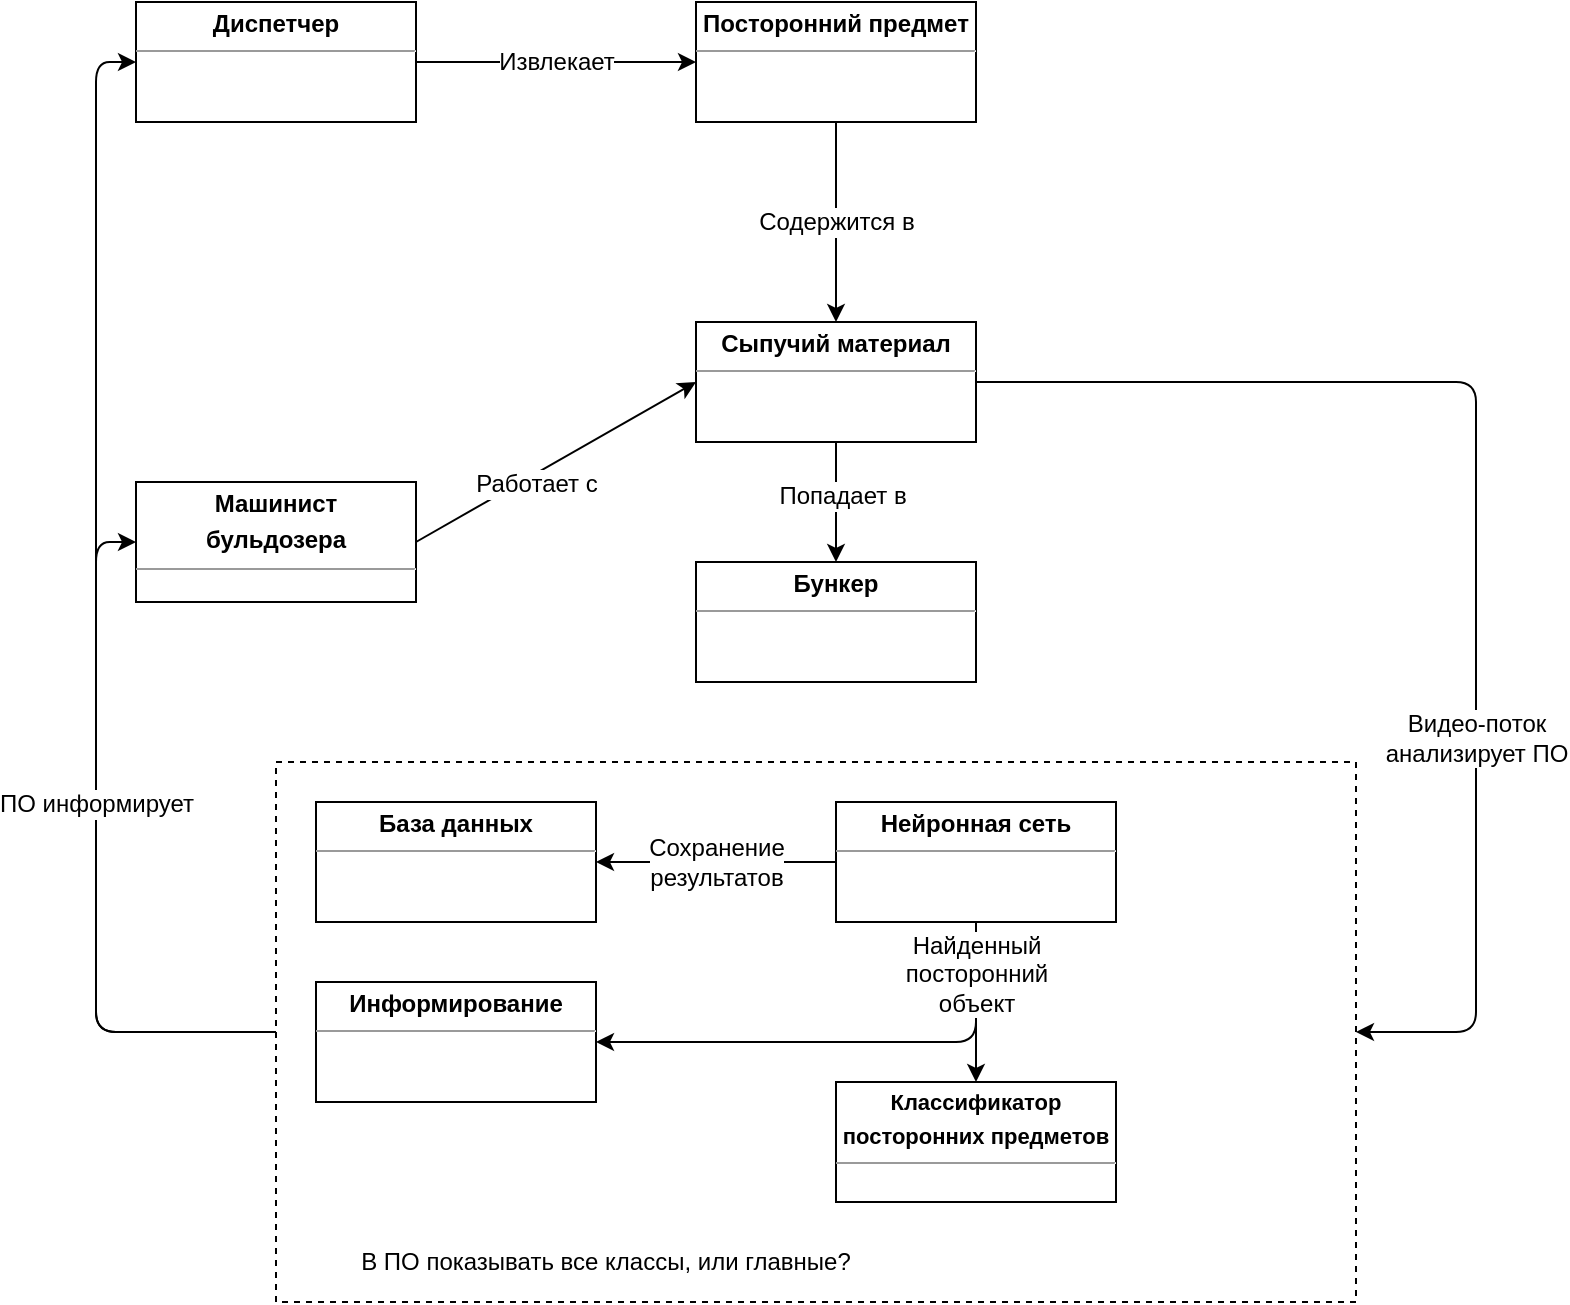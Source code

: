 <mxfile version="12.1.0" type="github" pages="1"><diagram id="3WTgnAl6Fsw7S3e-3any" name="Page-1"><mxGraphModel dx="1851" dy="568" grid="1" gridSize="10" guides="1" tooltips="1" connect="1" arrows="1" fold="1" page="1" pageScale="1" pageWidth="827" pageHeight="1169" math="0" shadow="0"><root><mxCell id="0"/><mxCell id="1" parent="0"/><mxCell id="F6H5KoVCKVOEPwMbqLrb-2" value="&lt;p style=&quot;margin: 0px ; margin-top: 4px ; text-align: center&quot;&gt;&lt;b&gt;Диспетчер&lt;/b&gt;&lt;/p&gt;&lt;hr size=&quot;1&quot;&gt;&lt;div style=&quot;height: 2px&quot;&gt;&lt;/div&gt;" style="verticalAlign=top;align=left;overflow=fill;fontSize=12;fontFamily=Helvetica;html=1;" parent="1" vertex="1"><mxGeometry x="40" y="40" width="140" height="60" as="geometry"/></mxCell><mxCell id="F6H5KoVCKVOEPwMbqLrb-3" value="&lt;p style=&quot;margin: 0px ; margin-top: 4px ; text-align: center&quot;&gt;&lt;b&gt;Машинист&lt;/b&gt;&lt;/p&gt;&lt;p style=&quot;margin: 0px ; margin-top: 4px ; text-align: center&quot;&gt;&lt;b&gt;бульдозера&lt;/b&gt;&lt;/p&gt;&lt;hr size=&quot;1&quot;&gt;&lt;div style=&quot;height: 2px&quot;&gt;&lt;/div&gt;" style="verticalAlign=top;align=left;overflow=fill;fontSize=12;fontFamily=Helvetica;html=1;" parent="1" vertex="1"><mxGeometry x="40" y="280" width="140" height="60" as="geometry"/></mxCell><mxCell id="F6H5KoVCKVOEPwMbqLrb-4" value="&lt;p style=&quot;margin: 0px ; margin-top: 4px ; text-align: center&quot;&gt;&lt;b&gt;Бункер&lt;/b&gt;&lt;/p&gt;&lt;hr size=&quot;1&quot;&gt;&lt;div style=&quot;height: 2px&quot;&gt;&lt;/div&gt;" style="verticalAlign=top;align=left;overflow=fill;fontSize=12;fontFamily=Helvetica;html=1;" parent="1" vertex="1"><mxGeometry x="320" y="320" width="140" height="60" as="geometry"/></mxCell><mxCell id="F6H5KoVCKVOEPwMbqLrb-5" value="&lt;p style=&quot;margin: 0px ; margin-top: 4px ; text-align: center&quot;&gt;&lt;b&gt;Посторонний предмет&lt;/b&gt;&lt;/p&gt;&lt;hr size=&quot;1&quot;&gt;&lt;div style=&quot;height: 2px&quot;&gt;&lt;/div&gt;" style="verticalAlign=top;align=left;overflow=fill;fontSize=12;fontFamily=Helvetica;html=1;" parent="1" vertex="1"><mxGeometry x="320" y="40" width="140" height="60" as="geometry"/></mxCell><mxCell id="F6H5KoVCKVOEPwMbqLrb-6" value="&lt;p style=&quot;margin: 0px ; margin-top: 4px ; text-align: center&quot;&gt;&lt;b&gt;Сыпучий материал&lt;/b&gt;&lt;/p&gt;&lt;hr size=&quot;1&quot;&gt;&lt;div style=&quot;height: 2px&quot;&gt;&lt;/div&gt;" style="verticalAlign=top;align=left;overflow=fill;fontSize=12;fontFamily=Helvetica;html=1;" parent="1" vertex="1"><mxGeometry x="320" y="200" width="140" height="60" as="geometry"/></mxCell><mxCell id="F6H5KoVCKVOEPwMbqLrb-12" value="" style="endArrow=classic;html=1;exitX=0.5;exitY=1;exitDx=0;exitDy=0;entryX=0.5;entryY=0;entryDx=0;entryDy=0;" parent="1" source="F6H5KoVCKVOEPwMbqLrb-5" target="F6H5KoVCKVOEPwMbqLrb-6" edge="1"><mxGeometry width="50" height="50" relative="1" as="geometry"><mxPoint x="470" y="210" as="sourcePoint"/><mxPoint x="520" y="160" as="targetPoint"/></mxGeometry></mxCell><mxCell id="F6H5KoVCKVOEPwMbqLrb-13" value="Содержится в" style="text;html=1;resizable=0;points=[];align=center;verticalAlign=middle;labelBackgroundColor=#ffffff;" parent="F6H5KoVCKVOEPwMbqLrb-12" vertex="1" connectable="0"><mxGeometry x="0.31" y="4" relative="1" as="geometry"><mxPoint x="-4" y="-16" as="offset"/></mxGeometry></mxCell><mxCell id="F6H5KoVCKVOEPwMbqLrb-14" value="" style="endArrow=classic;html=1;exitX=0.5;exitY=1;exitDx=0;exitDy=0;entryX=0.5;entryY=0;entryDx=0;entryDy=0;" parent="1" source="F6H5KoVCKVOEPwMbqLrb-6" target="F6H5KoVCKVOEPwMbqLrb-4" edge="1"><mxGeometry width="50" height="50" relative="1" as="geometry"><mxPoint x="300" y="330" as="sourcePoint"/><mxPoint x="350" y="280" as="targetPoint"/></mxGeometry></mxCell><mxCell id="F6H5KoVCKVOEPwMbqLrb-15" value="Попадает в" style="text;html=1;resizable=0;points=[];align=center;verticalAlign=middle;labelBackgroundColor=#ffffff;" parent="F6H5KoVCKVOEPwMbqLrb-14" vertex="1" connectable="0"><mxGeometry x="-0.5" y="3" relative="1" as="geometry"><mxPoint x="-0.5" y="11.5" as="offset"/></mxGeometry></mxCell><mxCell id="F6H5KoVCKVOEPwMbqLrb-18" value="" style="endArrow=classic;html=1;exitX=1;exitY=0.5;exitDx=0;exitDy=0;entryX=0;entryY=0.5;entryDx=0;entryDy=0;" parent="1" source="F6H5KoVCKVOEPwMbqLrb-3" target="F6H5KoVCKVOEPwMbqLrb-6" edge="1"><mxGeometry width="50" height="50" relative="1" as="geometry"><mxPoint x="300" y="150" as="sourcePoint"/><mxPoint x="350" y="100" as="targetPoint"/></mxGeometry></mxCell><mxCell id="F6H5KoVCKVOEPwMbqLrb-19" value="Работает с" style="text;html=1;resizable=0;points=[];align=center;verticalAlign=middle;labelBackgroundColor=#ffffff;" parent="F6H5KoVCKVOEPwMbqLrb-18" vertex="1" connectable="0"><mxGeometry x="-0.263" y="-1" relative="1" as="geometry"><mxPoint x="8" y="-1" as="offset"/></mxGeometry></mxCell><mxCell id="F6H5KoVCKVOEPwMbqLrb-20" value="" style="endArrow=classic;html=1;exitX=1;exitY=0.5;exitDx=0;exitDy=0;entryX=0;entryY=0.5;entryDx=0;entryDy=0;" parent="1" source="F6H5KoVCKVOEPwMbqLrb-2" target="F6H5KoVCKVOEPwMbqLrb-5" edge="1"><mxGeometry width="50" height="50" relative="1" as="geometry"><mxPoint x="240" y="120" as="sourcePoint"/><mxPoint x="290" y="70" as="targetPoint"/></mxGeometry></mxCell><mxCell id="F6H5KoVCKVOEPwMbqLrb-21" value="Извлекает" style="text;html=1;resizable=0;points=[];align=center;verticalAlign=middle;labelBackgroundColor=#ffffff;" parent="F6H5KoVCKVOEPwMbqLrb-20" vertex="1" connectable="0"><mxGeometry x="-0.175" y="-3" relative="1" as="geometry"><mxPoint x="12" y="-3" as="offset"/></mxGeometry></mxCell><mxCell id="F6H5KoVCKVOEPwMbqLrb-23" value="" style="rounded=0;whiteSpace=wrap;html=1;dashed=1;" parent="1" vertex="1"><mxGeometry x="110" y="420" width="540" height="270" as="geometry"/></mxCell><mxCell id="F6H5KoVCKVOEPwMbqLrb-24" value="&lt;p style=&quot;margin: 0px ; margin-top: 4px ; text-align: center&quot;&gt;&lt;b&gt;База данных&lt;/b&gt;&lt;/p&gt;&lt;hr size=&quot;1&quot;&gt;&lt;div style=&quot;height: 2px&quot;&gt;&lt;/div&gt;" style="verticalAlign=top;align=left;overflow=fill;fontSize=12;fontFamily=Helvetica;html=1;" parent="1" vertex="1"><mxGeometry x="130" y="440" width="140" height="60" as="geometry"/></mxCell><mxCell id="F6H5KoVCKVOEPwMbqLrb-25" value="&lt;p style=&quot;margin: 0px ; margin-top: 4px ; text-align: center&quot;&gt;&lt;b&gt;Нейронная сеть&lt;/b&gt;&lt;/p&gt;&lt;hr size=&quot;1&quot;&gt;&lt;div style=&quot;height: 2px&quot;&gt;&lt;/div&gt;" style="verticalAlign=top;align=left;overflow=fill;fontSize=12;fontFamily=Helvetica;html=1;" parent="1" vertex="1"><mxGeometry x="390" y="440" width="140" height="60" as="geometry"/></mxCell><mxCell id="F6H5KoVCKVOEPwMbqLrb-26" value="&lt;p style=&quot;margin: 4px 0px 0px ; text-align: center ; font-size: 11px&quot;&gt;&lt;b&gt;&lt;font style=&quot;font-size: 11px&quot;&gt;Классификатор&lt;/font&gt;&lt;/b&gt;&lt;/p&gt;&lt;p style=&quot;margin: 4px 0px 0px ; text-align: center ; font-size: 11px&quot;&gt;&lt;b&gt;&lt;font style=&quot;font-size: 11px&quot;&gt;посторонних&amp;nbsp;&lt;/font&gt;&lt;/b&gt;&lt;b&gt;предметов&lt;/b&gt;&lt;/p&gt;&lt;hr size=&quot;1&quot; style=&quot;font-size: 11px&quot;&gt;&lt;div style=&quot;height: 2px ; font-size: 11px&quot;&gt;&lt;/div&gt;" style="verticalAlign=top;align=left;overflow=fill;fontSize=12;fontFamily=Helvetica;html=1;" parent="1" vertex="1"><mxGeometry x="390" y="580" width="140" height="60" as="geometry"/></mxCell><mxCell id="F6H5KoVCKVOEPwMbqLrb-27" value="&lt;p style=&quot;margin: 0px ; margin-top: 4px ; text-align: center&quot;&gt;&lt;b&gt;Информирование&lt;/b&gt;&lt;/p&gt;&lt;hr size=&quot;1&quot;&gt;&lt;div style=&quot;height: 2px&quot;&gt;&lt;/div&gt;" style="verticalAlign=top;align=left;overflow=fill;fontSize=12;fontFamily=Helvetica;html=1;" parent="1" vertex="1"><mxGeometry x="130" y="530" width="140" height="60" as="geometry"/></mxCell><mxCell id="jtSRnSGESg9QQzOYRtEx-1" value="В ПО показывать все классы, или главные?" style="text;html=1;strokeColor=none;fillColor=none;align=center;verticalAlign=middle;whiteSpace=wrap;rounded=0;" vertex="1" parent="1"><mxGeometry x="120" y="660" width="310" height="20" as="geometry"/></mxCell><mxCell id="jtSRnSGESg9QQzOYRtEx-2" value="" style="endArrow=classic;html=1;exitX=0;exitY=0.5;exitDx=0;exitDy=0;entryX=1;entryY=0.5;entryDx=0;entryDy=0;" edge="1" parent="1" source="F6H5KoVCKVOEPwMbqLrb-25" target="F6H5KoVCKVOEPwMbqLrb-24"><mxGeometry width="50" height="50" relative="1" as="geometry"><mxPoint x="40" y="590" as="sourcePoint"/><mxPoint x="90" y="540" as="targetPoint"/></mxGeometry></mxCell><mxCell id="jtSRnSGESg9QQzOYRtEx-11" value="Сохранение&lt;br&gt;результатов" style="text;html=1;resizable=0;points=[];align=center;verticalAlign=middle;labelBackgroundColor=#ffffff;" vertex="1" connectable="0" parent="jtSRnSGESg9QQzOYRtEx-2"><mxGeometry x="0.17" y="-2" relative="1" as="geometry"><mxPoint x="10" y="2" as="offset"/></mxGeometry></mxCell><mxCell id="jtSRnSGESg9QQzOYRtEx-4" value="" style="endArrow=classic;html=1;entryX=1;entryY=0.5;entryDx=0;entryDy=0;exitX=0.5;exitY=1;exitDx=0;exitDy=0;" edge="1" parent="1" source="F6H5KoVCKVOEPwMbqLrb-25" target="F6H5KoVCKVOEPwMbqLrb-27"><mxGeometry width="50" height="50" relative="1" as="geometry"><mxPoint x="310" y="590" as="sourcePoint"/><mxPoint x="360" y="540" as="targetPoint"/><Array as="points"><mxPoint x="460" y="560"/><mxPoint x="340" y="560"/></Array></mxGeometry></mxCell><mxCell id="jtSRnSGESg9QQzOYRtEx-6" value="" style="endArrow=classic;html=1;exitX=1;exitY=0.5;exitDx=0;exitDy=0;entryX=1;entryY=0.5;entryDx=0;entryDy=0;" edge="1" parent="1" source="F6H5KoVCKVOEPwMbqLrb-6" target="F6H5KoVCKVOEPwMbqLrb-23"><mxGeometry width="50" height="50" relative="1" as="geometry"><mxPoint x="570" y="290" as="sourcePoint"/><mxPoint x="620" y="240" as="targetPoint"/><Array as="points"><mxPoint x="710" y="230"/><mxPoint x="710" y="555"/></Array></mxGeometry></mxCell><mxCell id="jtSRnSGESg9QQzOYRtEx-7" value="Видео-поток&lt;br&gt;анализирует ПО" style="text;html=1;resizable=0;points=[];align=center;verticalAlign=middle;labelBackgroundColor=#ffffff;" vertex="1" connectable="0" parent="jtSRnSGESg9QQzOYRtEx-6"><mxGeometry x="0.348" relative="1" as="geometry"><mxPoint as="offset"/></mxGeometry></mxCell><mxCell id="jtSRnSGESg9QQzOYRtEx-8" value="" style="endArrow=classic;html=1;exitX=0;exitY=0.5;exitDx=0;exitDy=0;entryX=0;entryY=0.5;entryDx=0;entryDy=0;" edge="1" parent="1" source="F6H5KoVCKVOEPwMbqLrb-23" target="F6H5KoVCKVOEPwMbqLrb-3"><mxGeometry width="50" height="50" relative="1" as="geometry"><mxPoint x="80" y="550" as="sourcePoint"/><mxPoint x="130" y="500" as="targetPoint"/><Array as="points"><mxPoint x="20" y="555"/><mxPoint x="20" y="310"/></Array></mxGeometry></mxCell><mxCell id="jtSRnSGESg9QQzOYRtEx-9" value="" style="endArrow=classic;html=1;exitX=0;exitY=0.5;exitDx=0;exitDy=0;entryX=0;entryY=0.5;entryDx=0;entryDy=0;" edge="1" parent="1" source="F6H5KoVCKVOEPwMbqLrb-23" target="F6H5KoVCKVOEPwMbqLrb-2"><mxGeometry width="50" height="50" relative="1" as="geometry"><mxPoint x="120" y="530" as="sourcePoint"/><mxPoint x="30" y="130" as="targetPoint"/><Array as="points"><mxPoint x="20" y="555"/><mxPoint x="20" y="70"/></Array></mxGeometry></mxCell><mxCell id="jtSRnSGESg9QQzOYRtEx-10" value="ПО информирует" style="text;html=1;resizable=0;points=[];align=center;verticalAlign=middle;labelBackgroundColor=#ffffff;" vertex="1" connectable="0" parent="jtSRnSGESg9QQzOYRtEx-9"><mxGeometry x="-0.315" relative="1" as="geometry"><mxPoint as="offset"/></mxGeometry></mxCell><mxCell id="jtSRnSGESg9QQzOYRtEx-14" value="" style="endArrow=classic;html=1;entryX=0.5;entryY=0;entryDx=0;entryDy=0;exitX=0.5;exitY=1;exitDx=0;exitDy=0;" edge="1" parent="1" source="F6H5KoVCKVOEPwMbqLrb-25" target="F6H5KoVCKVOEPwMbqLrb-26"><mxGeometry width="50" height="50" relative="1" as="geometry"><mxPoint x="470" y="510" as="sourcePoint"/><mxPoint x="280" y="624" as="targetPoint"/><Array as="points"/></mxGeometry></mxCell><mxCell id="jtSRnSGESg9QQzOYRtEx-16" value="Найденный&lt;br&gt;посторонний&lt;br&gt;объект" style="text;html=1;resizable=0;points=[];align=center;verticalAlign=middle;labelBackgroundColor=#ffffff;" vertex="1" connectable="0" parent="jtSRnSGESg9QQzOYRtEx-14"><mxGeometry x="-0.505" relative="1" as="geometry"><mxPoint y="6" as="offset"/></mxGeometry></mxCell></root></mxGraphModel></diagram></mxfile>